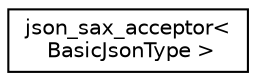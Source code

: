 digraph "Graphical Class Hierarchy"
{
 // LATEX_PDF_SIZE
  edge [fontname="Helvetica",fontsize="10",labelfontname="Helvetica",labelfontsize="10"];
  node [fontname="Helvetica",fontsize="10",shape=record];
  rankdir="LR";
  Node0 [label="json_sax_acceptor\<\l BasicJsonType \>",height=0.2,width=0.4,color="black", fillcolor="white", style="filled",URL="$classdetail_1_1json__sax__acceptor.html",tooltip=" "];
}
